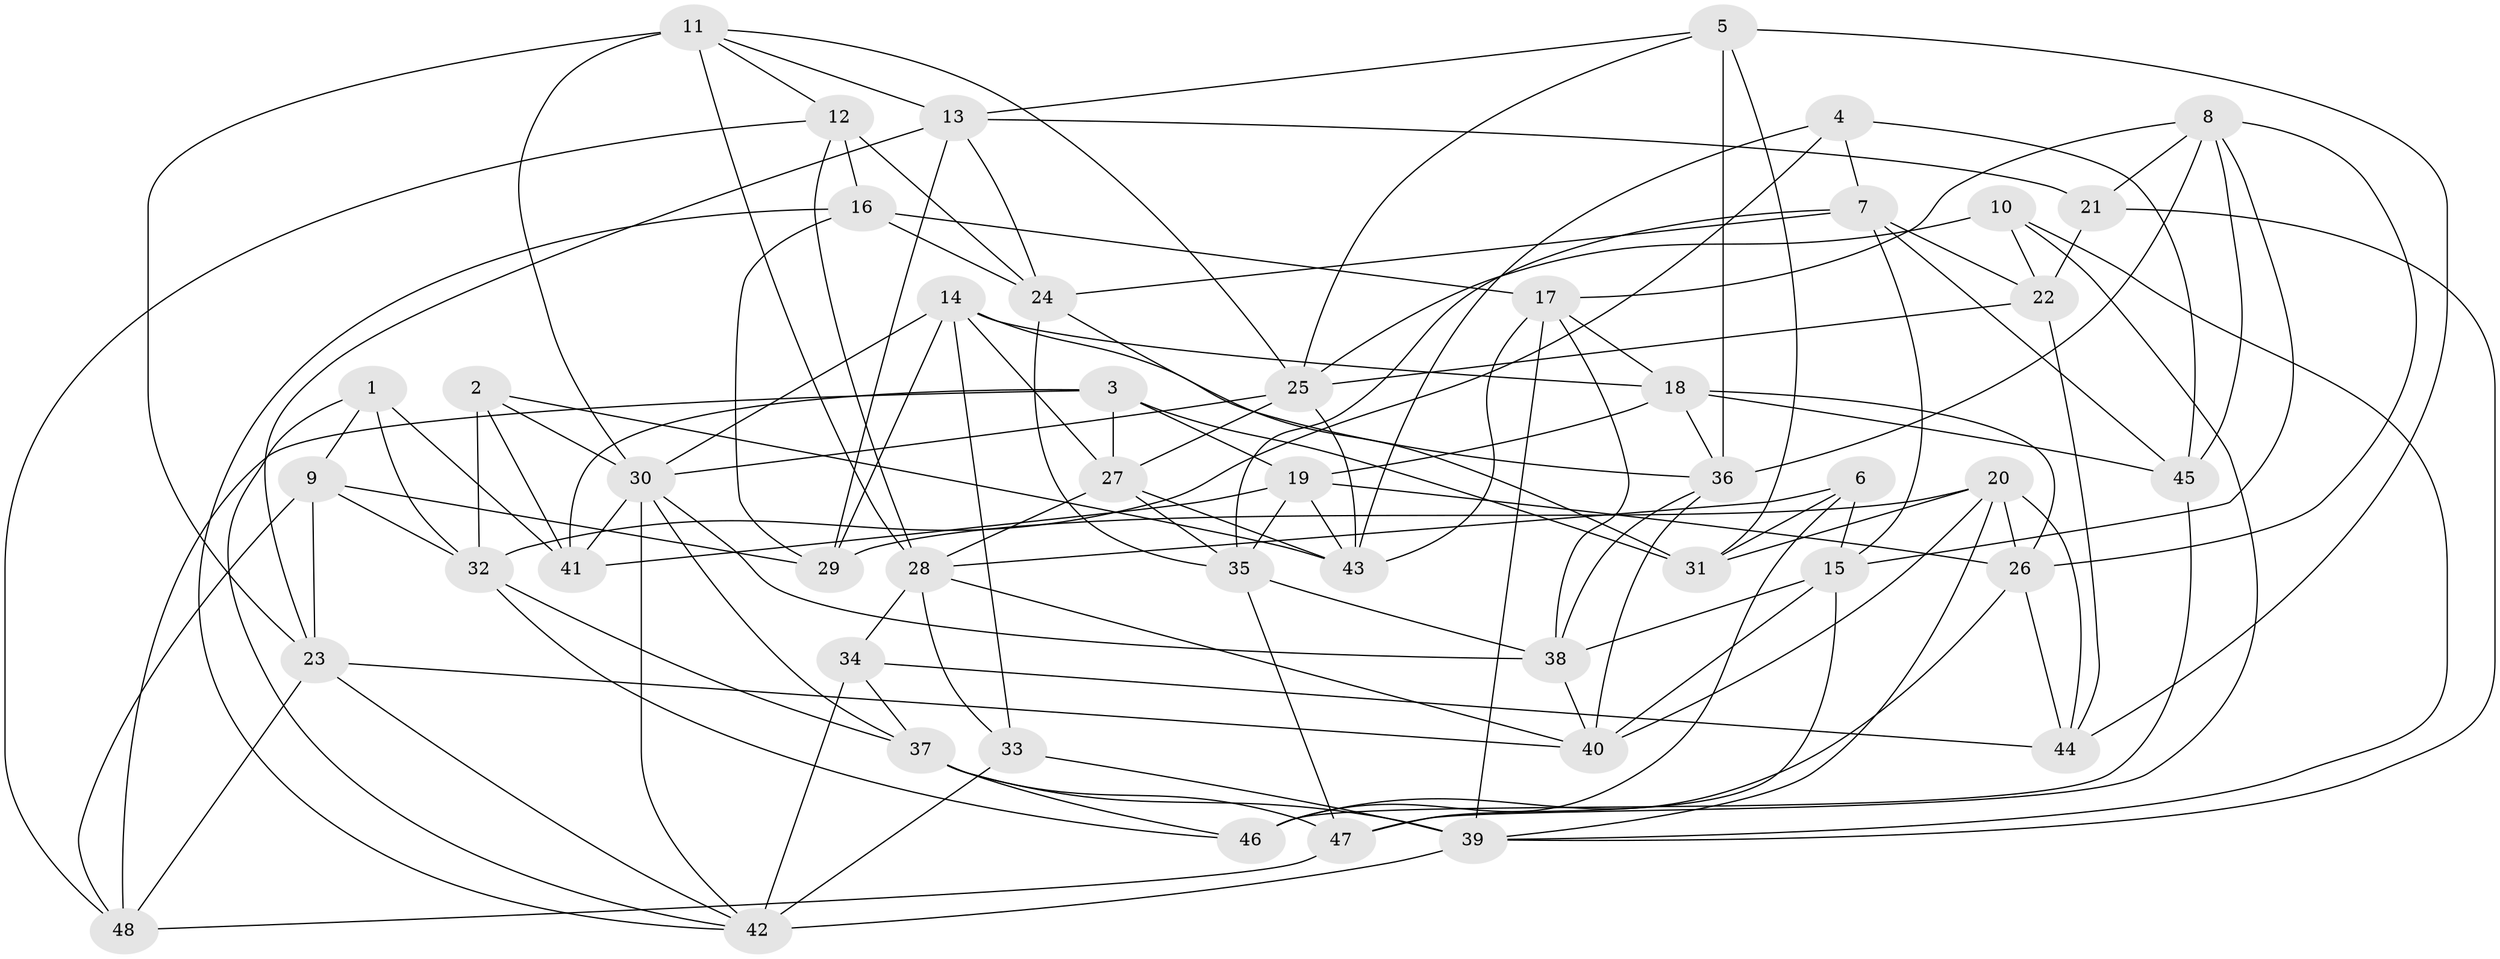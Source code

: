 // original degree distribution, {4: 1.0}
// Generated by graph-tools (version 1.1) at 2025/02/03/09/25 03:02:54]
// undirected, 48 vertices, 132 edges
graph export_dot {
graph [start="1"]
  node [color=gray90,style=filled];
  1;
  2;
  3;
  4;
  5;
  6;
  7;
  8;
  9;
  10;
  11;
  12;
  13;
  14;
  15;
  16;
  17;
  18;
  19;
  20;
  21;
  22;
  23;
  24;
  25;
  26;
  27;
  28;
  29;
  30;
  31;
  32;
  33;
  34;
  35;
  36;
  37;
  38;
  39;
  40;
  41;
  42;
  43;
  44;
  45;
  46;
  47;
  48;
  1 -- 9 [weight=1.0];
  1 -- 32 [weight=1.0];
  1 -- 41 [weight=1.0];
  1 -- 42 [weight=1.0];
  2 -- 30 [weight=1.0];
  2 -- 32 [weight=1.0];
  2 -- 41 [weight=1.0];
  2 -- 43 [weight=1.0];
  3 -- 19 [weight=1.0];
  3 -- 27 [weight=1.0];
  3 -- 31 [weight=1.0];
  3 -- 41 [weight=2.0];
  3 -- 48 [weight=1.0];
  4 -- 7 [weight=1.0];
  4 -- 32 [weight=1.0];
  4 -- 43 [weight=1.0];
  4 -- 45 [weight=1.0];
  5 -- 13 [weight=1.0];
  5 -- 25 [weight=1.0];
  5 -- 31 [weight=2.0];
  5 -- 36 [weight=1.0];
  5 -- 44 [weight=1.0];
  6 -- 15 [weight=1.0];
  6 -- 28 [weight=1.0];
  6 -- 31 [weight=1.0];
  6 -- 46 [weight=1.0];
  7 -- 15 [weight=1.0];
  7 -- 22 [weight=1.0];
  7 -- 24 [weight=1.0];
  7 -- 35 [weight=1.0];
  7 -- 45 [weight=1.0];
  8 -- 15 [weight=1.0];
  8 -- 17 [weight=1.0];
  8 -- 21 [weight=1.0];
  8 -- 26 [weight=1.0];
  8 -- 36 [weight=1.0];
  8 -- 45 [weight=1.0];
  9 -- 23 [weight=1.0];
  9 -- 29 [weight=2.0];
  9 -- 32 [weight=1.0];
  9 -- 48 [weight=1.0];
  10 -- 22 [weight=1.0];
  10 -- 25 [weight=1.0];
  10 -- 39 [weight=1.0];
  10 -- 47 [weight=1.0];
  11 -- 12 [weight=1.0];
  11 -- 13 [weight=1.0];
  11 -- 23 [weight=1.0];
  11 -- 25 [weight=1.0];
  11 -- 28 [weight=1.0];
  11 -- 30 [weight=1.0];
  12 -- 16 [weight=2.0];
  12 -- 24 [weight=1.0];
  12 -- 28 [weight=1.0];
  12 -- 48 [weight=1.0];
  13 -- 21 [weight=1.0];
  13 -- 23 [weight=1.0];
  13 -- 24 [weight=1.0];
  13 -- 29 [weight=1.0];
  14 -- 18 [weight=1.0];
  14 -- 27 [weight=1.0];
  14 -- 29 [weight=1.0];
  14 -- 30 [weight=1.0];
  14 -- 33 [weight=1.0];
  14 -- 36 [weight=1.0];
  15 -- 38 [weight=1.0];
  15 -- 40 [weight=1.0];
  15 -- 47 [weight=1.0];
  16 -- 17 [weight=1.0];
  16 -- 24 [weight=1.0];
  16 -- 29 [weight=1.0];
  16 -- 42 [weight=1.0];
  17 -- 18 [weight=1.0];
  17 -- 38 [weight=1.0];
  17 -- 39 [weight=1.0];
  17 -- 43 [weight=1.0];
  18 -- 19 [weight=1.0];
  18 -- 26 [weight=1.0];
  18 -- 36 [weight=1.0];
  18 -- 45 [weight=1.0];
  19 -- 26 [weight=1.0];
  19 -- 35 [weight=1.0];
  19 -- 41 [weight=1.0];
  19 -- 43 [weight=1.0];
  20 -- 26 [weight=1.0];
  20 -- 29 [weight=1.0];
  20 -- 31 [weight=1.0];
  20 -- 39 [weight=1.0];
  20 -- 40 [weight=1.0];
  20 -- 44 [weight=1.0];
  21 -- 22 [weight=1.0];
  21 -- 39 [weight=1.0];
  22 -- 25 [weight=2.0];
  22 -- 44 [weight=1.0];
  23 -- 40 [weight=1.0];
  23 -- 42 [weight=1.0];
  23 -- 48 [weight=1.0];
  24 -- 31 [weight=1.0];
  24 -- 35 [weight=1.0];
  25 -- 27 [weight=1.0];
  25 -- 30 [weight=1.0];
  25 -- 43 [weight=1.0];
  26 -- 44 [weight=1.0];
  26 -- 46 [weight=1.0];
  27 -- 28 [weight=1.0];
  27 -- 35 [weight=1.0];
  27 -- 43 [weight=1.0];
  28 -- 33 [weight=1.0];
  28 -- 34 [weight=2.0];
  28 -- 40 [weight=1.0];
  30 -- 37 [weight=1.0];
  30 -- 38 [weight=1.0];
  30 -- 41 [weight=1.0];
  30 -- 42 [weight=1.0];
  32 -- 37 [weight=1.0];
  32 -- 46 [weight=1.0];
  33 -- 39 [weight=1.0];
  33 -- 42 [weight=1.0];
  34 -- 37 [weight=1.0];
  34 -- 42 [weight=1.0];
  34 -- 44 [weight=2.0];
  35 -- 38 [weight=1.0];
  35 -- 47 [weight=1.0];
  36 -- 38 [weight=1.0];
  36 -- 40 [weight=1.0];
  37 -- 39 [weight=1.0];
  37 -- 46 [weight=1.0];
  37 -- 47 [weight=1.0];
  38 -- 40 [weight=1.0];
  39 -- 42 [weight=2.0];
  45 -- 46 [weight=2.0];
  47 -- 48 [weight=2.0];
}
